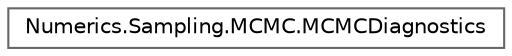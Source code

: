 digraph "Graphical Class Hierarchy"
{
 // LATEX_PDF_SIZE
  bgcolor="transparent";
  edge [fontname=Helvetica,fontsize=10,labelfontname=Helvetica,labelfontsize=10];
  node [fontname=Helvetica,fontsize=10,shape=box,height=0.2,width=0.4];
  rankdir="LR";
  Node0 [id="Node000000",label="Numerics.Sampling.MCMC.MCMCDiagnostics",height=0.2,width=0.4,color="grey40", fillcolor="white", style="filled",URL="$class_numerics_1_1_sampling_1_1_m_c_m_c_1_1_m_c_m_c_diagnostics.html",tooltip="A class for assessing Bayesian MCMC convergence diagnostics."];
}

